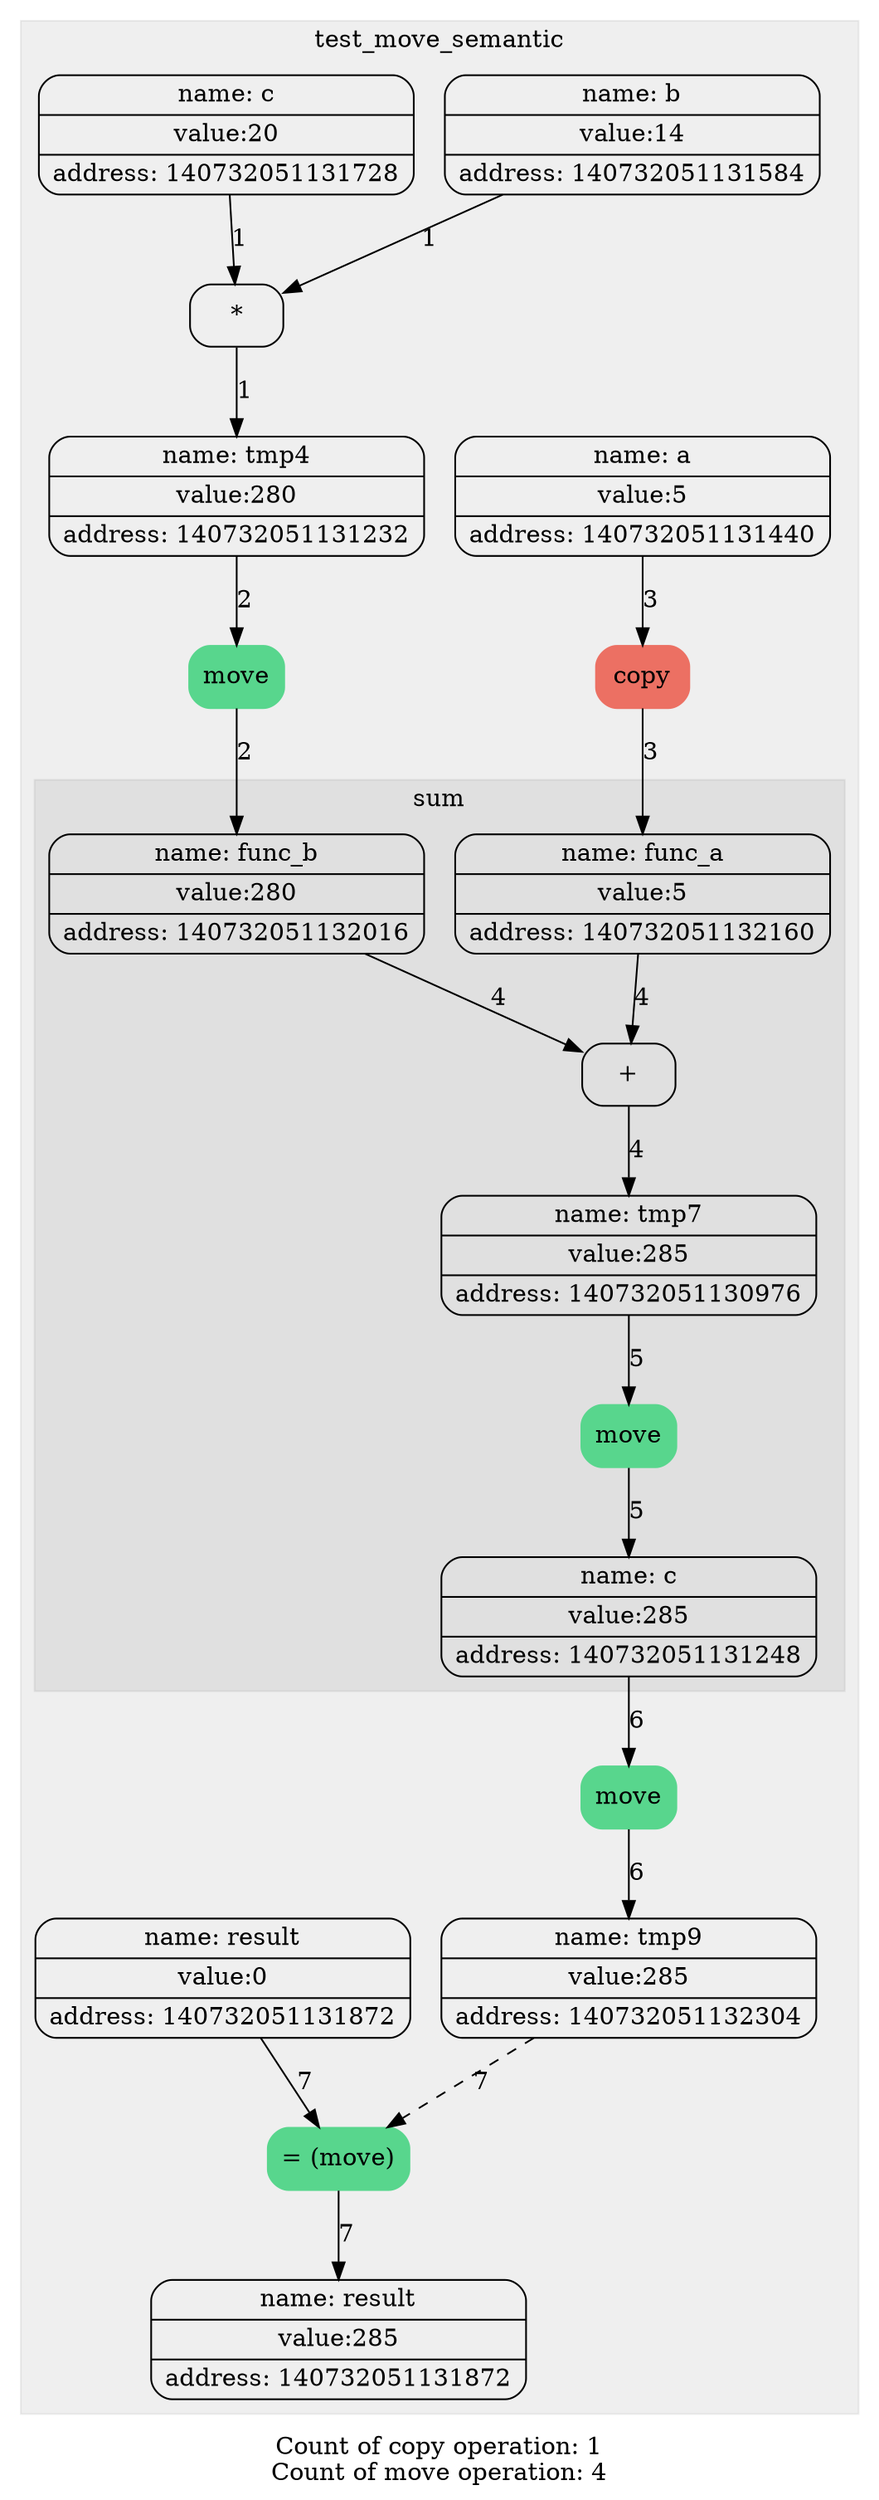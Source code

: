 digraph G{
trankdir=HR;
node[shape=Mrecord];

subgraph "cluster_0" {
label = test_move_semantic;
style = filled
color = "#00000010";
1[label="{ {name: tmp0} | {value:5} | {address: 140732051131440}} " color=""style=""fontcolor=""];
1[label="{ {name: a} | {value:5} | {address: 140732051131440}} " color=""style=""fontcolor=""];
2[label="{ {name: tmp1} | {value:14} | {address: 140732051131584}} " color=""style=""fontcolor=""];
2[label="{ {name: b} | {value:14} | {address: 140732051131584}} " color=""style=""fontcolor=""];
3[label="{ {name: tmp2} | {value:20} | {address: 140732051131728}} " color=""style=""fontcolor=""];
3[label="{ {name: c} | {value:20} | {address: 140732051131728}} " color=""style=""fontcolor=""];
4[label="{ {name: tmp3} | {value:0} | {address: 140732051131872}} " color=""style=""fontcolor=""];
4[label="{ {name: result} | {value:0} | {address: 140732051131872}} " color=""style=""fontcolor=""];
5[label = "*" color = "" style = "" fontcolor = "" ];
edge[style = "" color = ""label = "1"fontcolor = ""]2->5;
edge[style = "" color = ""label = "1"fontcolor = ""]3->5;
6[label="{ {name: tmp4} | {value:280} | {address: 140732051131232}} " color=""style=""fontcolor=""];
edge[style = "" color = ""label = "1"fontcolor = ""]5->6;
7[label = "move" color = "#58D68D" style = "filled" fontcolor = "" ];
edge[style = "" color = ""label = "2"fontcolor = ""]6->7;
8[label="{ {name: tmp5} | {value:280} | {address: 140732051132016}} " color=""style=""fontcolor=""];
edge[style = "" color = ""label = "2"fontcolor = ""]7->8;
9[label = "copy" color = "#EC7063" style = "filled" fontcolor = "" ];
edge[style = "" color = ""label = "3"fontcolor = ""]1->9;
10[label="{ {name: tmp6} | {value:5} | {address: 140732051132160}} " color=""style=""fontcolor=""];
edge[style = "" color = ""label = "3"fontcolor = ""]9->10;
subgraph "cluster_1" {
label = sum;
style = filled
color = "#00000010";
10[label="{ {name: func_a} | {value:5} | {address: 140732051132160}} " color=""style=""fontcolor=""];
8[label="{ {name: func_b} | {value:280} | {address: 140732051132016}} " color=""style=""fontcolor=""];
11[label = "+" color = "" style = "" fontcolor = "" ];
edge[style = "" color = ""label = "4"fontcolor = ""]10->11;
edge[style = "" color = ""label = "4"fontcolor = ""]8->11;
12[label="{ {name: tmp7} | {value:285} | {address: 140732051130976}} " color=""style=""fontcolor=""];
edge[style = "" color = ""label = "4"fontcolor = ""]11->12;
13[label = "move" color = "#58D68D" style = "filled" fontcolor = "" ];
edge[style = "" color = ""label = "5"fontcolor = ""]12->13;
14[label="{ {name: tmp8} | {value:285} | {address: 140732051131248}} " color=""style=""fontcolor=""];
edge[style = "" color = ""label = "5"fontcolor = ""]13->14;
14[label="{ {name: c} | {value:285} | {address: 140732051131248}} " color=""style=""fontcolor=""];
}
15[label = "move" color = "#58D68D" style = "filled" fontcolor = "" ];
edge[style = "" color = ""label = "6"fontcolor = ""]14->15;
16[label="{ {name: tmp9} | {value:285} | {address: 140732051132304}} " color=""style=""fontcolor=""];
edge[style = "" color = ""label = "6"fontcolor = ""]15->16;
17[label = "= (move)" color = "#58D68D" style = "filled" fontcolor = "" ];
edge[style = "" color = ""label = "7"fontcolor = ""]4->17;
edge[style = "dashed" color = ""label = "7"fontcolor = ""]16->17;
18[label="{ {name: result} | {value:285} | {address: 140732051131872}} " color=""style=""fontcolor=""];
edge[style = "" color = ""label = "7"fontcolor = ""]17->18;
}
label="Count of copy operation: 1
Count of move operation: 4"}